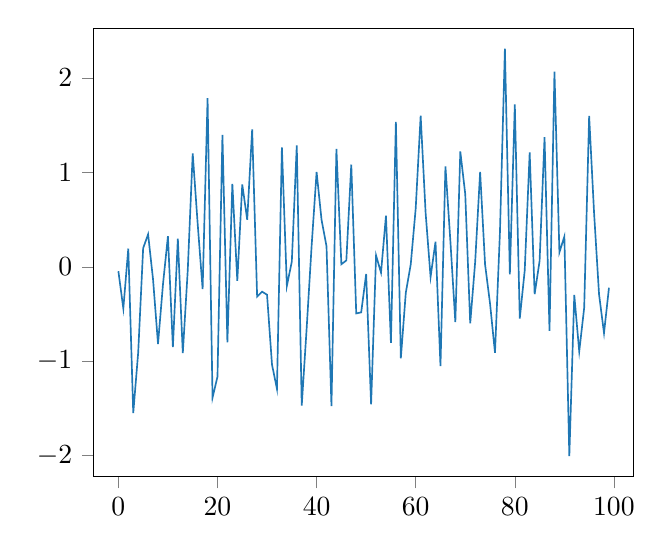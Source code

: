 % This file was created by matplotlib2tikz v0.6.17.
\begin{tikzpicture}

\definecolor{color0}{rgb}{0.122,0.467,0.706}

\begin{axis}[
xmin=-4.95, xmax=103.95,
ymin=-2.222, ymax=2.527,
tick align=outside,
tick pos=left,
x grid style={white!69.02!black},
y grid style={white!69.02!black}
]
\addplot [semithick, color0, forget plot]
table {%
0 -0.047
1 -0.442
2 0.193
3 -1.55
4 -0.907
5 0.197
6 0.344
7 -0.136
8 -0.818
9 -0.186
10 0.323
11 -0.851
12 0.297
13 -0.915
14 -0.037
15 1.201
16 0.457
17 -0.236
18 1.786
19 -1.387
20 -1.164
21 1.398
22 -0.801
23 0.879
24 -0.148
25 0.872
26 0.498
27 1.454
28 -0.316
29 -0.264
30 -0.296
31 -1.036
32 -1.293
33 1.264
34 -0.203
35 0.055
36 1.286
37 -1.471
38 -0.647
39 0.224
40 1.004
41 0.497
42 0.218
43 -1.477
44 1.249
45 0.027
46 0.067
47 1.083
48 -0.494
49 -0.483
50 -0.077
51 -1.456
52 0.12
53 -0.062
54 0.541
55 -0.805
56 1.536
57 -0.969
58 -0.276
59 0.026
60 0.618
61 1.6
62 0.571
63 -0.108
64 0.266
65 -1.053
66 1.064
67 0.271
68 -0.587
69 1.222
70 0.769
71 -0.6
72 0.05
73 1.004
74 0.024
75 -0.389
76 -0.911
77 0.366
78 2.311
79 -0.08
80 1.719
81 -0.548
82 -0.039
83 1.211
84 -0.29
85 0.061
86 1.373
87 -0.678
88 2.067
89 0.153
90 0.32
91 -2.006
92 -0.299
93 -0.897
94 -0.434
95 1.598
96 0.566
97 -0.293
98 -0.702
99 -0.222
};
\end{axis}

\end{tikzpicture}